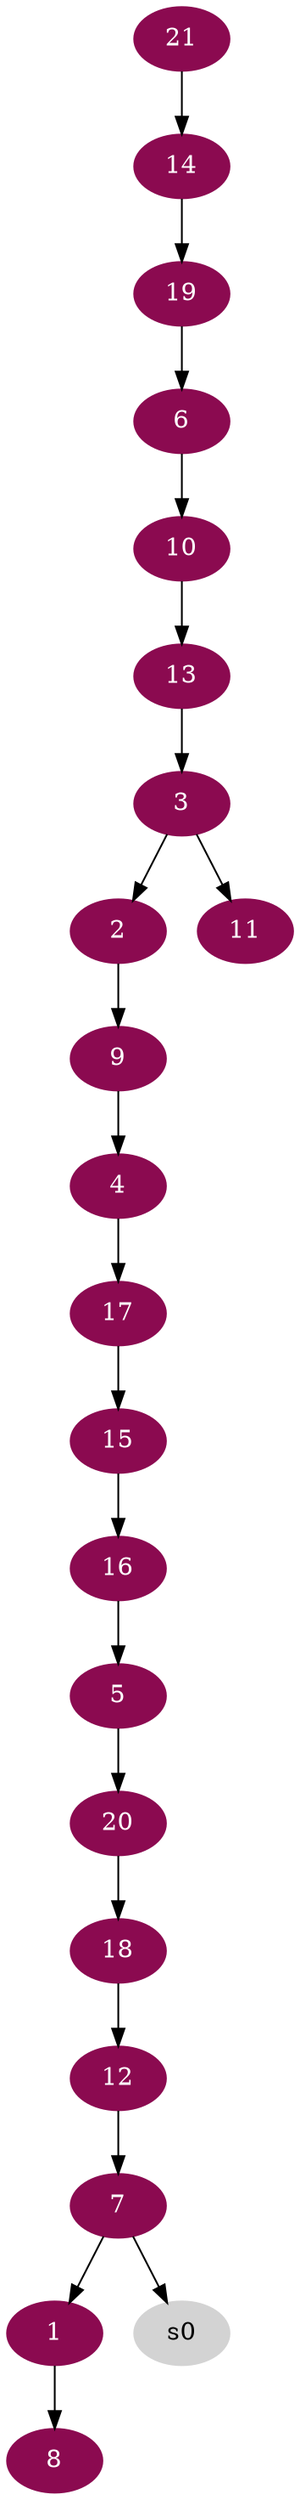 digraph G {
node [color=deeppink4, style=filled, fontcolor=white];
7 -> 1;
3 -> 2;
13 -> 3;
9 -> 4;
16 -> 5;
19 -> 6;
12 -> 7;
1 -> 8;
2 -> 9;
6 -> 10;
3 -> 11;
18 -> 12;
10 -> 13;
21 -> 14;
17 -> 15;
15 -> 16;
4 -> 17;
20 -> 18;
14 -> 19;
5 -> 20;
node [color=lightgrey, style=filled, fontcolor=black];
7 -> s0;
}
